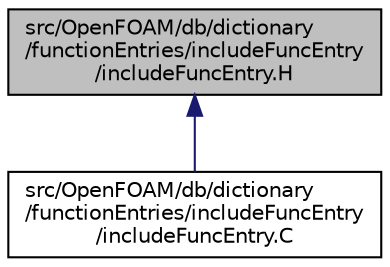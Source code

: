 digraph "src/OpenFOAM/db/dictionary/functionEntries/includeFuncEntry/includeFuncEntry.H"
{
  bgcolor="transparent";
  edge [fontname="Helvetica",fontsize="10",labelfontname="Helvetica",labelfontsize="10"];
  node [fontname="Helvetica",fontsize="10",shape=record];
  Node1 [label="src/OpenFOAM/db/dictionary\l/functionEntries/includeFuncEntry\l/includeFuncEntry.H",height=0.2,width=0.4,color="black", fillcolor="grey75", style="filled" fontcolor="black"];
  Node1 -> Node2 [dir="back",color="midnightblue",fontsize="10",style="solid",fontname="Helvetica"];
  Node2 [label="src/OpenFOAM/db/dictionary\l/functionEntries/includeFuncEntry\l/includeFuncEntry.C",height=0.2,width=0.4,color="black",URL="$includeFuncEntry_8C.html"];
}
